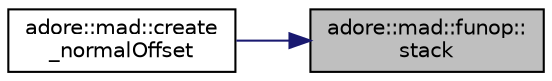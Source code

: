 digraph "adore::mad::funop::stack"
{
 // LATEX_PDF_SIZE
  edge [fontname="Helvetica",fontsize="10",labelfontname="Helvetica",labelfontsize="10"];
  node [fontname="Helvetica",fontsize="10",shape=record];
  rankdir="RL";
  Node1 [label="adore::mad::funop::\lstack",height=0.2,width=0.4,color="black", fillcolor="grey75", style="filled", fontcolor="black",tooltip=" "];
  Node1 -> Node2 [dir="back",color="midnightblue",fontsize="10",style="solid",fontname="Helvetica"];
  Node2 [label="adore::mad::create\l_normalOffset",height=0.2,width=0.4,color="black", fillcolor="white", style="filled",URL="$namespaceadore_1_1mad.html#afee1de93ebef883d18deef3e03f18f48",tooltip=" "];
}
